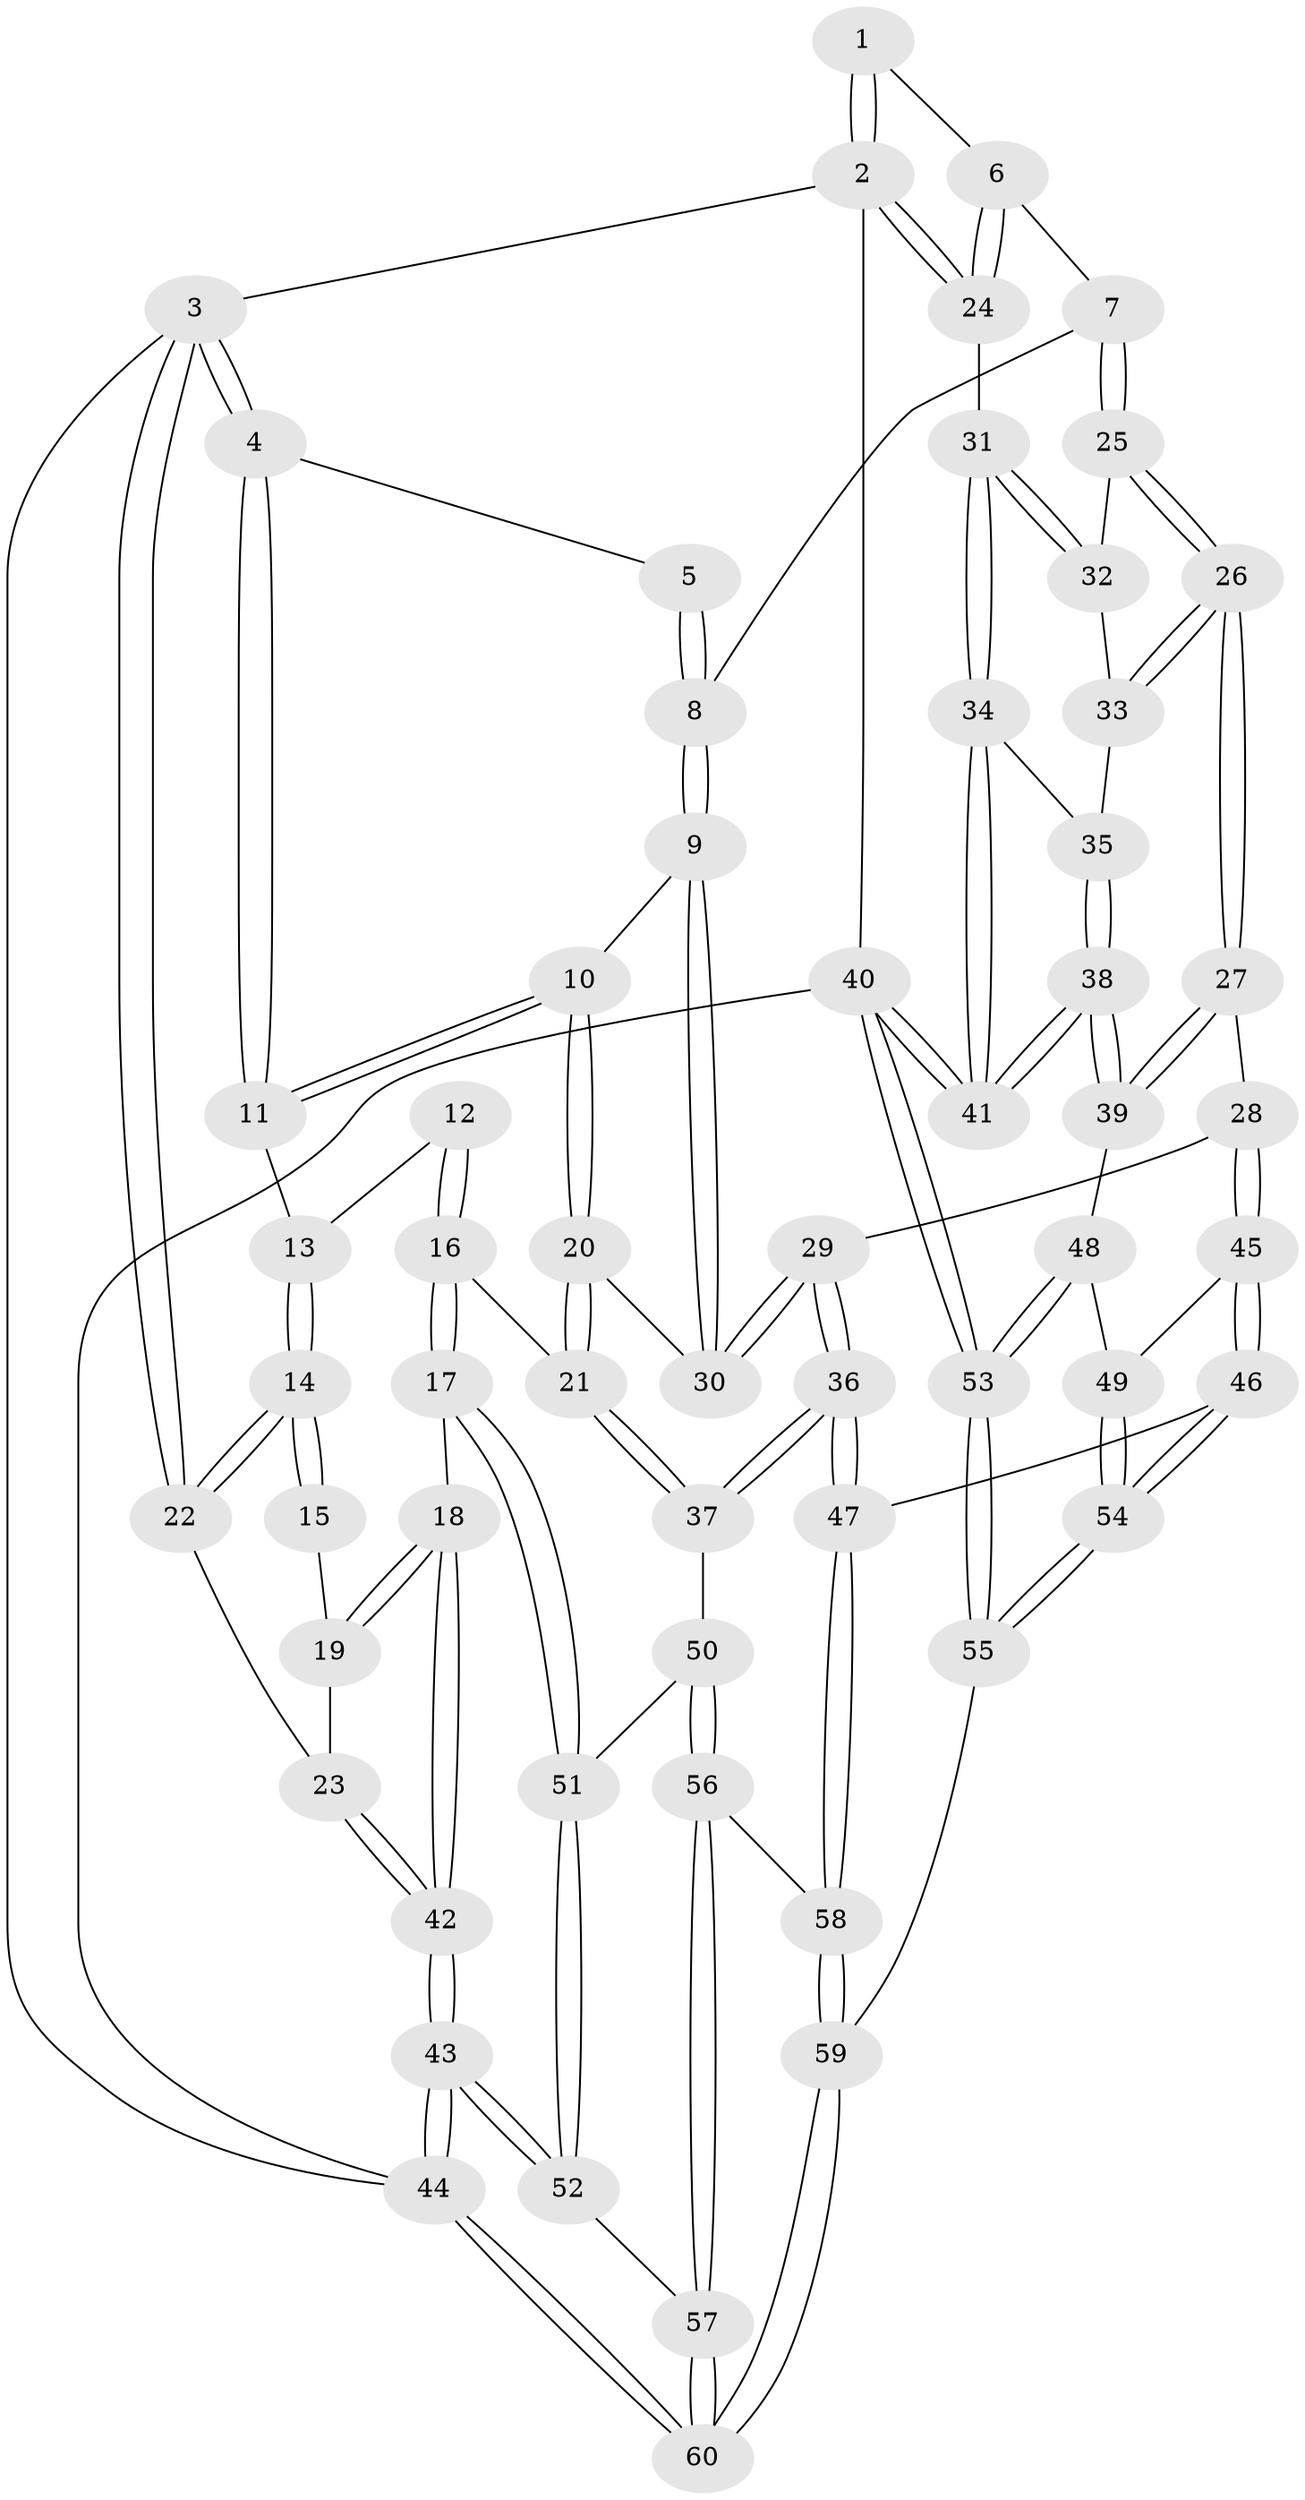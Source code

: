 // coarse degree distribution, {3: 0.4166666666666667, 4: 0.4583333333333333, 5: 0.041666666666666664, 7: 0.041666666666666664, 2: 0.041666666666666664}
// Generated by graph-tools (version 1.1) at 2025/38/03/04/25 23:38:37]
// undirected, 60 vertices, 147 edges
graph export_dot {
  node [color=gray90,style=filled];
  1 [pos="+0.7693893562095233+0"];
  2 [pos="+1+0"];
  3 [pos="+0+0"];
  4 [pos="+0.37926838945312524+0"];
  5 [pos="+0.5593117684389839+0"];
  6 [pos="+0.8714046251759032+0.22552770786487245"];
  7 [pos="+0.7542798610807708+0.2499949656447366"];
  8 [pos="+0.7526081672186117+0.24941236899313415"];
  9 [pos="+0.5983563491869504+0.34885425359972067"];
  10 [pos="+0.335433891556504+0.12913443592692384"];
  11 [pos="+0.329773868182116+0.1072318778674177"];
  12 [pos="+0.14409882821214576+0.2364365899553891"];
  13 [pos="+0.2609104124359416+0.13849600401219542"];
  14 [pos="+0+0.08927764208487785"];
  15 [pos="+0.10221164737332424+0.25031245527130414"];
  16 [pos="+0.17770805279778043+0.5267285356864112"];
  17 [pos="+0.15253755261101673+0.5338636183990171"];
  18 [pos="+0.13635150308527869+0.5334608803162098"];
  19 [pos="+0.07026939881217319+0.31457781537219937"];
  20 [pos="+0.32903677032244516+0.4214038209469874"];
  21 [pos="+0.21695036325269965+0.5228261043298102"];
  22 [pos="+0+0.08028918231823684"];
  23 [pos="+0+0.36325370758600534"];
  24 [pos="+1+0.1788696497233444"];
  25 [pos="+0.7707838350756073+0.32548511034756955"];
  26 [pos="+0.7466695983163887+0.5703506822738164"];
  27 [pos="+0.7423553374620434+0.5751102771340517"];
  28 [pos="+0.7287335873323502+0.5788140809852249"];
  29 [pos="+0.5639707052241687+0.527821911792"];
  30 [pos="+0.5373504212663169+0.4718770700018991"];
  31 [pos="+1+0.30813253215500774"];
  32 [pos="+0.914256786774302+0.48351717722188564"];
  33 [pos="+0.8917802348725671+0.5190630868992221"];
  34 [pos="+1+0.5662471679952742"];
  35 [pos="+0.9308582014391769+0.5774041035737837"];
  36 [pos="+0.45555893366468303+0.7384317368227971"];
  37 [pos="+0.364178441035743+0.6966981102488747"];
  38 [pos="+0.9467673226387596+0.7342478003004794"];
  39 [pos="+0.8650624230891669+0.70870495785701"];
  40 [pos="+1+1"];
  41 [pos="+1+0.9974395462725443"];
  42 [pos="+0+0.5876792099365042"];
  43 [pos="+0+0.8091562263728453"];
  44 [pos="+0+1"];
  45 [pos="+0.6795433012273487+0.7403946537257596"];
  46 [pos="+0.4946763410639077+0.787831676123897"];
  47 [pos="+0.47646202387946274+0.7847383672632642"];
  48 [pos="+0.7577833071926081+0.7886337451597095"];
  49 [pos="+0.7262378590826813+0.7881737579691004"];
  50 [pos="+0.22619684052836328+0.8003529352765646"];
  51 [pos="+0.17289313999712635+0.768891691711573"];
  52 [pos="+0.0686491446131767+0.8212601839275999"];
  53 [pos="+1+1"];
  54 [pos="+0.6859800830427656+0.9371848879407892"];
  55 [pos="+0.8016701966274143+1"];
  56 [pos="+0.24535360705650247+0.9150948891453032"];
  57 [pos="+0.22409856139737674+0.9550372436065664"];
  58 [pos="+0.4597073946234422+0.823466563956551"];
  59 [pos="+0.471093936960216+1"];
  60 [pos="+0.1857644408927245+1"];
  1 -- 2;
  1 -- 2;
  1 -- 6;
  2 -- 3;
  2 -- 24;
  2 -- 24;
  2 -- 40;
  3 -- 4;
  3 -- 4;
  3 -- 22;
  3 -- 22;
  3 -- 44;
  4 -- 5;
  4 -- 11;
  4 -- 11;
  5 -- 8;
  5 -- 8;
  6 -- 7;
  6 -- 24;
  6 -- 24;
  7 -- 8;
  7 -- 25;
  7 -- 25;
  8 -- 9;
  8 -- 9;
  9 -- 10;
  9 -- 30;
  9 -- 30;
  10 -- 11;
  10 -- 11;
  10 -- 20;
  10 -- 20;
  11 -- 13;
  12 -- 13;
  12 -- 16;
  12 -- 16;
  13 -- 14;
  13 -- 14;
  14 -- 15;
  14 -- 15;
  14 -- 22;
  14 -- 22;
  15 -- 19;
  16 -- 17;
  16 -- 17;
  16 -- 21;
  17 -- 18;
  17 -- 51;
  17 -- 51;
  18 -- 19;
  18 -- 19;
  18 -- 42;
  18 -- 42;
  19 -- 23;
  20 -- 21;
  20 -- 21;
  20 -- 30;
  21 -- 37;
  21 -- 37;
  22 -- 23;
  23 -- 42;
  23 -- 42;
  24 -- 31;
  25 -- 26;
  25 -- 26;
  25 -- 32;
  26 -- 27;
  26 -- 27;
  26 -- 33;
  26 -- 33;
  27 -- 28;
  27 -- 39;
  27 -- 39;
  28 -- 29;
  28 -- 45;
  28 -- 45;
  29 -- 30;
  29 -- 30;
  29 -- 36;
  29 -- 36;
  31 -- 32;
  31 -- 32;
  31 -- 34;
  31 -- 34;
  32 -- 33;
  33 -- 35;
  34 -- 35;
  34 -- 41;
  34 -- 41;
  35 -- 38;
  35 -- 38;
  36 -- 37;
  36 -- 37;
  36 -- 47;
  36 -- 47;
  37 -- 50;
  38 -- 39;
  38 -- 39;
  38 -- 41;
  38 -- 41;
  39 -- 48;
  40 -- 41;
  40 -- 41;
  40 -- 53;
  40 -- 53;
  40 -- 44;
  42 -- 43;
  42 -- 43;
  43 -- 44;
  43 -- 44;
  43 -- 52;
  43 -- 52;
  44 -- 60;
  44 -- 60;
  45 -- 46;
  45 -- 46;
  45 -- 49;
  46 -- 47;
  46 -- 54;
  46 -- 54;
  47 -- 58;
  47 -- 58;
  48 -- 49;
  48 -- 53;
  48 -- 53;
  49 -- 54;
  49 -- 54;
  50 -- 51;
  50 -- 56;
  50 -- 56;
  51 -- 52;
  51 -- 52;
  52 -- 57;
  53 -- 55;
  53 -- 55;
  54 -- 55;
  54 -- 55;
  55 -- 59;
  56 -- 57;
  56 -- 57;
  56 -- 58;
  57 -- 60;
  57 -- 60;
  58 -- 59;
  58 -- 59;
  59 -- 60;
  59 -- 60;
}
